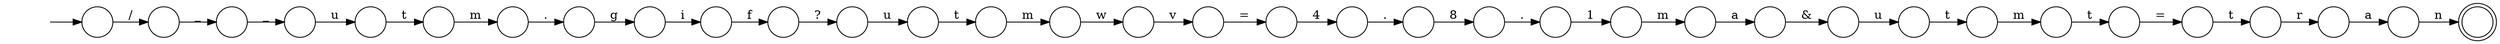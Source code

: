 digraph Automaton {
  rankdir = LR;
  0 [shape=circle,label=""];
  0 -> 7 [label="i"]
  1 [shape=circle,label=""];
  1 -> 16 [label="m"]
  2 [shape=circle,label=""];
  2 -> 6 [label="t"]
  3 [shape=circle,label=""];
  3 -> 17 [label="u"]
  4 [shape=circle,label=""];
  4 -> 27 [label="_"]
  5 [shape=circle,label=""];
  5 -> 22 [label="4"]
  6 [shape=circle,label=""];
  6 -> 19 [label="r"]
  7 [shape=circle,label=""];
  7 -> 13 [label="f"]
  8 [shape=circle,label=""];
  8 -> 15 [label="w"]
  9 [shape=circle,label=""];
  9 -> 2 [label="="]
  10 [shape=circle,label=""];
  10 -> 8 [label="m"]
  11 [shape=circle,label=""];
  11 -> 0 [label="g"]
  12 [shape=circle,label=""];
  12 -> 30 [label="u"]
  13 [shape=circle,label=""];
  13 -> 24 [label="?"]
  14 [shape=circle,label=""];
  14 -> 26 [label="n"]
  15 [shape=circle,label=""];
  15 -> 18 [label="v"]
  16 [shape=circle,label=""];
  16 -> 11 [label="."]
  17 [shape=circle,label=""];
  17 -> 31 [label="t"]
  18 [shape=circle,label=""];
  18 -> 5 [label="="]
  19 [shape=circle,label=""];
  19 -> 14 [label="a"]
  20 [shape=circle,label=""];
  20 -> 34 [label="1"]
  21 [shape=circle,label=""];
  21 -> 3 [label="&"]
  22 [shape=circle,label=""];
  22 -> 28 [label="."]
  23 [shape=circle,label=""];
  23 -> 20 [label="."]
  24 [shape=circle,label=""];
  24 -> 29 [label="u"]
  25 [shape=circle,label=""];
  25 -> 21 [label="a"]
  26 [shape=doublecircle,label=""];
  27 [shape=circle,label=""];
  27 -> 12 [label="_"]
  28 [shape=circle,label=""];
  28 -> 23 [label="8"]
  29 [shape=circle,label=""];
  29 -> 10 [label="t"]
  30 [shape=circle,label=""];
  30 -> 1 [label="t"]
  31 [shape=circle,label=""];
  31 -> 32 [label="m"]
  32 [shape=circle,label=""];
  32 -> 9 [label="t"]
  33 [shape=circle,label=""];
  initial [shape=plaintext,label=""];
  initial -> 33
  33 -> 4 [label="/"]
  34 [shape=circle,label=""];
  34 -> 25 [label="m"]
}
